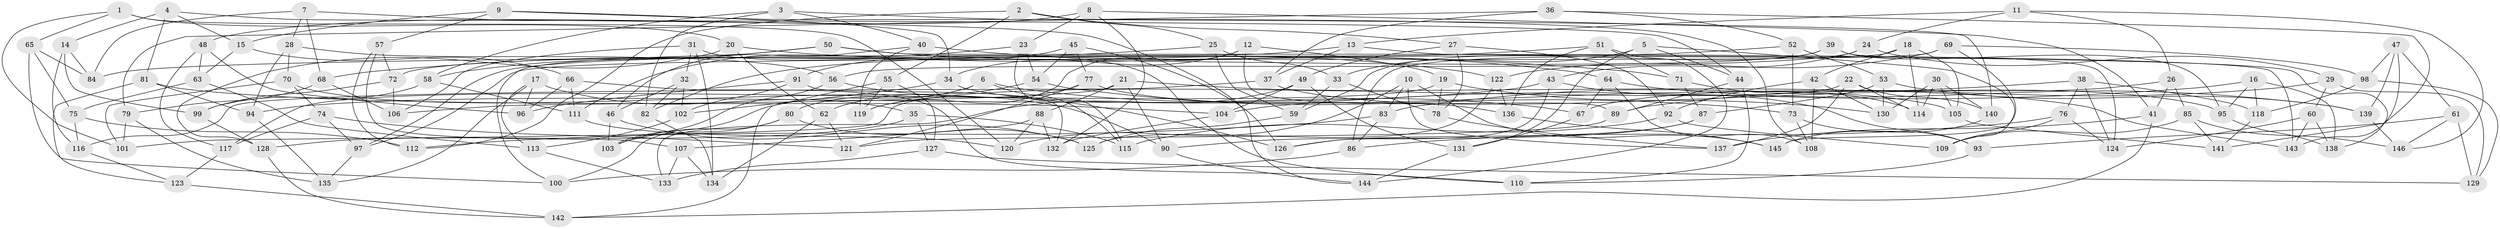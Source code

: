 // coarse degree distribution, {6: 0.49473684210526314, 4: 0.4421052631578947, 5: 0.042105263157894736, 3: 0.021052631578947368}
// Generated by graph-tools (version 1.1) at 2025/52/02/27/25 19:52:34]
// undirected, 146 vertices, 292 edges
graph export_dot {
graph [start="1"]
  node [color=gray90,style=filled];
  1;
  2;
  3;
  4;
  5;
  6;
  7;
  8;
  9;
  10;
  11;
  12;
  13;
  14;
  15;
  16;
  17;
  18;
  19;
  20;
  21;
  22;
  23;
  24;
  25;
  26;
  27;
  28;
  29;
  30;
  31;
  32;
  33;
  34;
  35;
  36;
  37;
  38;
  39;
  40;
  41;
  42;
  43;
  44;
  45;
  46;
  47;
  48;
  49;
  50;
  51;
  52;
  53;
  54;
  55;
  56;
  57;
  58;
  59;
  60;
  61;
  62;
  63;
  64;
  65;
  66;
  67;
  68;
  69;
  70;
  71;
  72;
  73;
  74;
  75;
  76;
  77;
  78;
  79;
  80;
  81;
  82;
  83;
  84;
  85;
  86;
  87;
  88;
  89;
  90;
  91;
  92;
  93;
  94;
  95;
  96;
  97;
  98;
  99;
  100;
  101;
  102;
  103;
  104;
  105;
  106;
  107;
  108;
  109;
  110;
  111;
  112;
  113;
  114;
  115;
  116;
  117;
  118;
  119;
  120;
  121;
  122;
  123;
  124;
  125;
  126;
  127;
  128;
  129;
  130;
  131;
  132;
  133;
  134;
  135;
  136;
  137;
  138;
  139;
  140;
  141;
  142;
  143;
  144;
  145;
  146;
  1 -- 20;
  1 -- 101;
  1 -- 120;
  1 -- 65;
  2 -- 55;
  2 -- 27;
  2 -- 25;
  2 -- 112;
  3 -- 58;
  3 -- 40;
  3 -- 82;
  3 -- 140;
  4 -- 14;
  4 -- 15;
  4 -- 81;
  4 -- 44;
  5 -- 109;
  5 -- 131;
  5 -- 33;
  5 -- 44;
  6 -- 103;
  6 -- 67;
  6 -- 115;
  6 -- 80;
  7 -- 28;
  7 -- 68;
  7 -- 144;
  7 -- 84;
  8 -- 41;
  8 -- 48;
  8 -- 23;
  8 -- 132;
  9 -- 108;
  9 -- 57;
  9 -- 15;
  9 -- 34;
  10 -- 145;
  10 -- 137;
  10 -- 120;
  10 -- 83;
  11 -- 26;
  11 -- 146;
  11 -- 13;
  11 -- 24;
  12 -- 119;
  12 -- 34;
  12 -- 89;
  12 -- 19;
  13 -- 37;
  13 -- 97;
  13 -- 138;
  14 -- 84;
  14 -- 99;
  14 -- 116;
  15 -- 66;
  15 -- 63;
  16 -- 95;
  16 -- 104;
  16 -- 138;
  16 -- 118;
  17 -- 96;
  17 -- 35;
  17 -- 113;
  17 -- 135;
  18 -- 86;
  18 -- 105;
  18 -- 42;
  18 -- 114;
  19 -- 117;
  19 -- 130;
  19 -- 78;
  20 -- 128;
  20 -- 62;
  20 -- 71;
  21 -- 106;
  21 -- 143;
  21 -- 88;
  21 -- 90;
  22 -- 140;
  22 -- 137;
  22 -- 101;
  22 -- 114;
  23 -- 54;
  23 -- 115;
  23 -- 111;
  24 -- 29;
  24 -- 56;
  24 -- 43;
  25 -- 33;
  25 -- 68;
  25 -- 59;
  26 -- 67;
  26 -- 41;
  26 -- 85;
  27 -- 92;
  27 -- 49;
  27 -- 78;
  28 -- 94;
  28 -- 56;
  28 -- 70;
  29 -- 60;
  29 -- 89;
  29 -- 129;
  30 -- 140;
  30 -- 105;
  30 -- 130;
  30 -- 114;
  31 -- 134;
  31 -- 110;
  31 -- 32;
  31 -- 106;
  32 -- 82;
  32 -- 46;
  32 -- 102;
  33 -- 59;
  33 -- 78;
  34 -- 102;
  34 -- 136;
  35 -- 127;
  35 -- 115;
  35 -- 128;
  36 -- 52;
  36 -- 141;
  36 -- 37;
  36 -- 79;
  37 -- 116;
  37 -- 95;
  38 -- 76;
  38 -- 83;
  38 -- 124;
  38 -- 118;
  39 -- 95;
  39 -- 59;
  39 -- 72;
  39 -- 124;
  40 -- 64;
  40 -- 46;
  40 -- 119;
  41 -- 142;
  41 -- 137;
  42 -- 92;
  42 -- 108;
  42 -- 130;
  43 -- 126;
  43 -- 93;
  43 -- 94;
  44 -- 110;
  44 -- 89;
  45 -- 54;
  45 -- 77;
  45 -- 91;
  45 -- 126;
  46 -- 125;
  46 -- 103;
  47 -- 98;
  47 -- 139;
  47 -- 143;
  47 -- 61;
  48 -- 63;
  48 -- 117;
  48 -- 96;
  49 -- 131;
  49 -- 104;
  49 -- 133;
  50 -- 143;
  50 -- 100;
  50 -- 122;
  50 -- 58;
  51 -- 136;
  51 -- 144;
  51 -- 82;
  51 -- 71;
  52 -- 53;
  52 -- 73;
  52 -- 84;
  53 -- 87;
  53 -- 130;
  53 -- 139;
  54 -- 73;
  54 -- 62;
  55 -- 127;
  55 -- 119;
  55 -- 142;
  56 -- 103;
  56 -- 126;
  57 -- 112;
  57 -- 107;
  57 -- 72;
  58 -- 99;
  58 -- 111;
  59 -- 125;
  60 -- 143;
  60 -- 124;
  60 -- 138;
  61 -- 146;
  61 -- 129;
  61 -- 93;
  62 -- 134;
  62 -- 121;
  63 -- 113;
  63 -- 75;
  64 -- 108;
  64 -- 139;
  64 -- 67;
  65 -- 75;
  65 -- 100;
  65 -- 84;
  66 -- 96;
  66 -- 110;
  66 -- 111;
  67 -- 131;
  68 -- 79;
  68 -- 106;
  69 -- 145;
  69 -- 122;
  69 -- 97;
  69 -- 98;
  70 -- 90;
  70 -- 101;
  70 -- 74;
  71 -- 114;
  71 -- 87;
  72 -- 99;
  72 -- 106;
  73 -- 93;
  73 -- 108;
  74 -- 121;
  74 -- 117;
  74 -- 97;
  75 -- 116;
  75 -- 112;
  76 -- 124;
  76 -- 109;
  76 -- 86;
  77 -- 105;
  77 -- 119;
  77 -- 121;
  78 -- 137;
  79 -- 135;
  79 -- 101;
  80 -- 103;
  80 -- 125;
  80 -- 100;
  81 -- 123;
  81 -- 94;
  81 -- 104;
  82 -- 134;
  83 -- 112;
  83 -- 86;
  85 -- 141;
  85 -- 146;
  85 -- 109;
  86 -- 100;
  87 -- 126;
  87 -- 90;
  88 -- 120;
  88 -- 132;
  88 -- 107;
  89 -- 121;
  90 -- 144;
  91 -- 96;
  91 -- 102;
  91 -- 132;
  92 -- 109;
  92 -- 115;
  93 -- 110;
  94 -- 135;
  95 -- 138;
  97 -- 135;
  98 -- 118;
  98 -- 129;
  99 -- 128;
  102 -- 113;
  104 -- 132;
  105 -- 141;
  107 -- 133;
  107 -- 134;
  111 -- 120;
  113 -- 133;
  116 -- 123;
  117 -- 123;
  118 -- 141;
  122 -- 125;
  122 -- 136;
  123 -- 142;
  127 -- 129;
  127 -- 133;
  128 -- 142;
  131 -- 144;
  136 -- 145;
  139 -- 146;
  140 -- 145;
}
